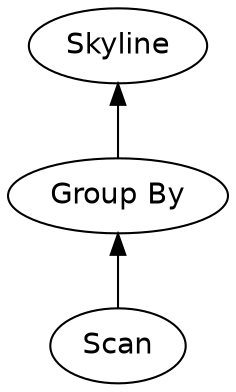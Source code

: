 digraph "agg-skyline" {
	graph [	fontname = "Helvetica",
		fontsize = 10,
		size = "6,6" ];
	node [	fontname = "Helvetica" ];

	SKYLINE [ label="Skyline" ];
	GROUPBY [ label="Group By" ];
	SCAN [ label="Scan" ];

	SKYLINE -> GROUPBY [ dir=back ];
	GROUPBY ->  SCAN [ dir=back ];
}